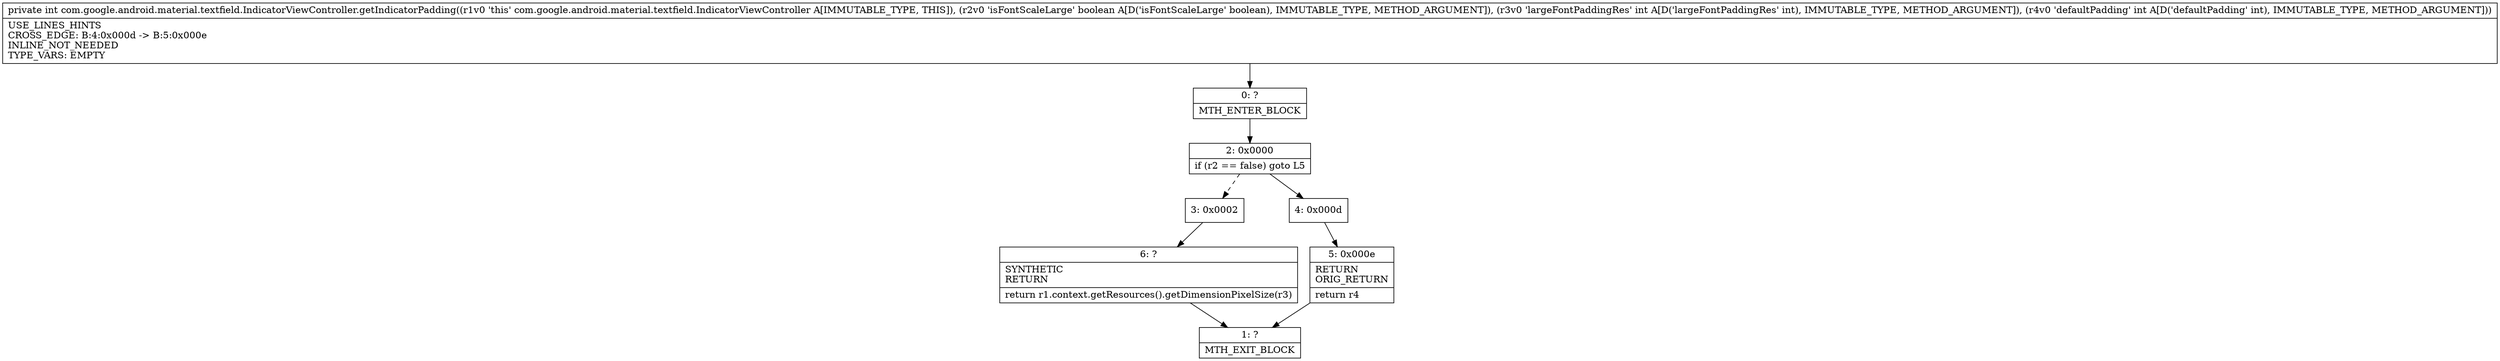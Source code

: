 digraph "CFG forcom.google.android.material.textfield.IndicatorViewController.getIndicatorPadding(ZII)I" {
Node_0 [shape=record,label="{0\:\ ?|MTH_ENTER_BLOCK\l}"];
Node_2 [shape=record,label="{2\:\ 0x0000|if (r2 == false) goto L5\l}"];
Node_3 [shape=record,label="{3\:\ 0x0002}"];
Node_6 [shape=record,label="{6\:\ ?|SYNTHETIC\lRETURN\l|return r1.context.getResources().getDimensionPixelSize(r3)\l}"];
Node_1 [shape=record,label="{1\:\ ?|MTH_EXIT_BLOCK\l}"];
Node_4 [shape=record,label="{4\:\ 0x000d}"];
Node_5 [shape=record,label="{5\:\ 0x000e|RETURN\lORIG_RETURN\l|return r4\l}"];
MethodNode[shape=record,label="{private int com.google.android.material.textfield.IndicatorViewController.getIndicatorPadding((r1v0 'this' com.google.android.material.textfield.IndicatorViewController A[IMMUTABLE_TYPE, THIS]), (r2v0 'isFontScaleLarge' boolean A[D('isFontScaleLarge' boolean), IMMUTABLE_TYPE, METHOD_ARGUMENT]), (r3v0 'largeFontPaddingRes' int A[D('largeFontPaddingRes' int), IMMUTABLE_TYPE, METHOD_ARGUMENT]), (r4v0 'defaultPadding' int A[D('defaultPadding' int), IMMUTABLE_TYPE, METHOD_ARGUMENT]))  | USE_LINES_HINTS\lCROSS_EDGE: B:4:0x000d \-\> B:5:0x000e\lINLINE_NOT_NEEDED\lTYPE_VARS: EMPTY\l}"];
MethodNode -> Node_0;Node_0 -> Node_2;
Node_2 -> Node_3[style=dashed];
Node_2 -> Node_4;
Node_3 -> Node_6;
Node_6 -> Node_1;
Node_4 -> Node_5;
Node_5 -> Node_1;
}

